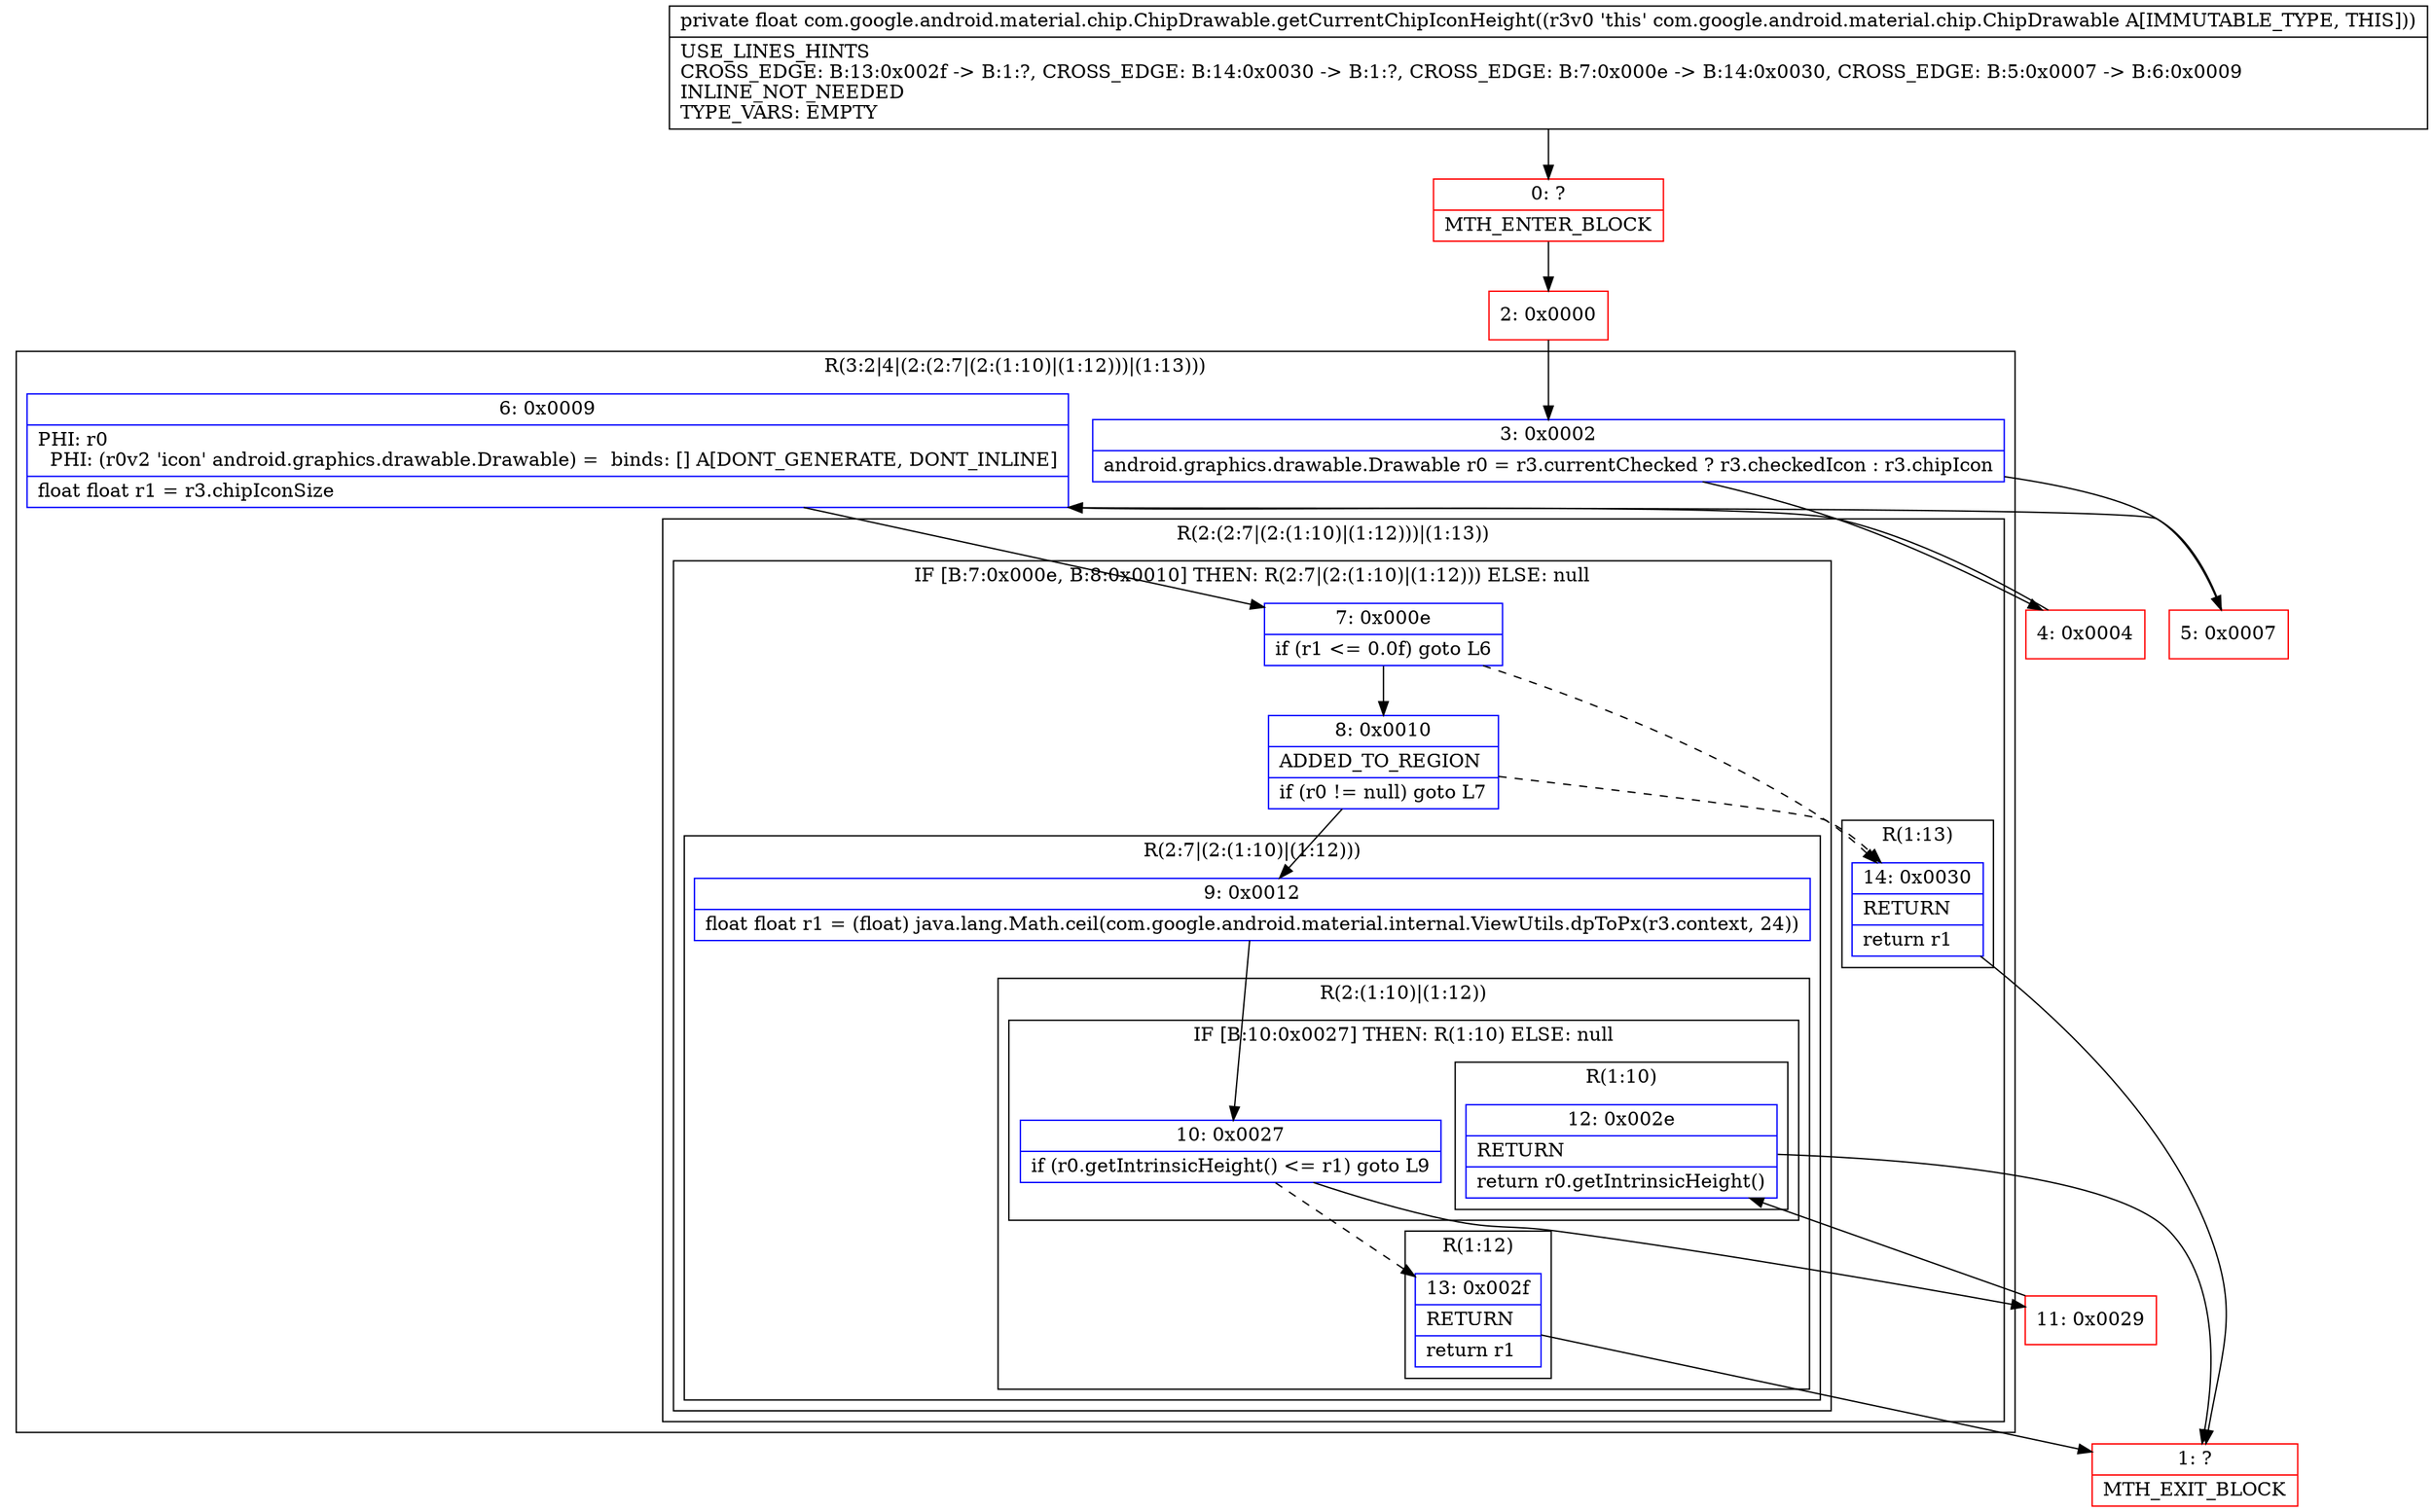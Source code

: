 digraph "CFG forcom.google.android.material.chip.ChipDrawable.getCurrentChipIconHeight()F" {
subgraph cluster_Region_1042763704 {
label = "R(3:2|4|(2:(2:7|(2:(1:10)|(1:12)))|(1:13)))";
node [shape=record,color=blue];
Node_3 [shape=record,label="{3\:\ 0x0002|android.graphics.drawable.Drawable r0 = r3.currentChecked ? r3.checkedIcon : r3.chipIcon\l}"];
Node_6 [shape=record,label="{6\:\ 0x0009|PHI: r0 \l  PHI: (r0v2 'icon' android.graphics.drawable.Drawable) =  binds: [] A[DONT_GENERATE, DONT_INLINE]\l|float float r1 = r3.chipIconSize\l}"];
subgraph cluster_Region_1510016020 {
label = "R(2:(2:7|(2:(1:10)|(1:12)))|(1:13))";
node [shape=record,color=blue];
subgraph cluster_IfRegion_757322773 {
label = "IF [B:7:0x000e, B:8:0x0010] THEN: R(2:7|(2:(1:10)|(1:12))) ELSE: null";
node [shape=record,color=blue];
Node_7 [shape=record,label="{7\:\ 0x000e|if (r1 \<= 0.0f) goto L6\l}"];
Node_8 [shape=record,label="{8\:\ 0x0010|ADDED_TO_REGION\l|if (r0 != null) goto L7\l}"];
subgraph cluster_Region_2091570912 {
label = "R(2:7|(2:(1:10)|(1:12)))";
node [shape=record,color=blue];
Node_9 [shape=record,label="{9\:\ 0x0012|float float r1 = (float) java.lang.Math.ceil(com.google.android.material.internal.ViewUtils.dpToPx(r3.context, 24))\l}"];
subgraph cluster_Region_1118495884 {
label = "R(2:(1:10)|(1:12))";
node [shape=record,color=blue];
subgraph cluster_IfRegion_917315131 {
label = "IF [B:10:0x0027] THEN: R(1:10) ELSE: null";
node [shape=record,color=blue];
Node_10 [shape=record,label="{10\:\ 0x0027|if (r0.getIntrinsicHeight() \<= r1) goto L9\l}"];
subgraph cluster_Region_1271196709 {
label = "R(1:10)";
node [shape=record,color=blue];
Node_12 [shape=record,label="{12\:\ 0x002e|RETURN\l|return r0.getIntrinsicHeight()\l}"];
}
}
subgraph cluster_Region_573064072 {
label = "R(1:12)";
node [shape=record,color=blue];
Node_13 [shape=record,label="{13\:\ 0x002f|RETURN\l|return r1\l}"];
}
}
}
}
subgraph cluster_Region_1327112298 {
label = "R(1:13)";
node [shape=record,color=blue];
Node_14 [shape=record,label="{14\:\ 0x0030|RETURN\l|return r1\l}"];
}
}
}
Node_0 [shape=record,color=red,label="{0\:\ ?|MTH_ENTER_BLOCK\l}"];
Node_2 [shape=record,color=red,label="{2\:\ 0x0000}"];
Node_4 [shape=record,color=red,label="{4\:\ 0x0004}"];
Node_11 [shape=record,color=red,label="{11\:\ 0x0029}"];
Node_1 [shape=record,color=red,label="{1\:\ ?|MTH_EXIT_BLOCK\l}"];
Node_5 [shape=record,color=red,label="{5\:\ 0x0007}"];
MethodNode[shape=record,label="{private float com.google.android.material.chip.ChipDrawable.getCurrentChipIconHeight((r3v0 'this' com.google.android.material.chip.ChipDrawable A[IMMUTABLE_TYPE, THIS]))  | USE_LINES_HINTS\lCROSS_EDGE: B:13:0x002f \-\> B:1:?, CROSS_EDGE: B:14:0x0030 \-\> B:1:?, CROSS_EDGE: B:7:0x000e \-\> B:14:0x0030, CROSS_EDGE: B:5:0x0007 \-\> B:6:0x0009\lINLINE_NOT_NEEDED\lTYPE_VARS: EMPTY\l}"];
MethodNode -> Node_0;Node_3 -> Node_4;
Node_3 -> Node_5;
Node_6 -> Node_7;
Node_7 -> Node_8;
Node_7 -> Node_14[style=dashed];
Node_8 -> Node_9;
Node_8 -> Node_14[style=dashed];
Node_9 -> Node_10;
Node_10 -> Node_11;
Node_10 -> Node_13[style=dashed];
Node_12 -> Node_1;
Node_13 -> Node_1;
Node_14 -> Node_1;
Node_0 -> Node_2;
Node_2 -> Node_3;
Node_4 -> Node_6;
Node_11 -> Node_12;
Node_5 -> Node_6;
}

